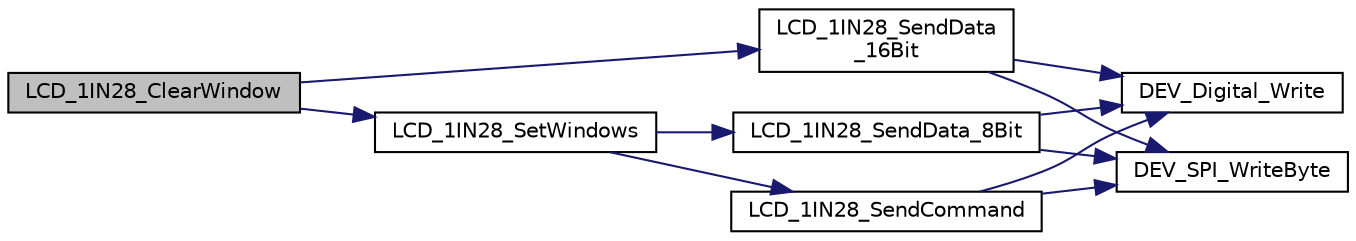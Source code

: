 digraph "LCD_1IN28_ClearWindow"
{
 // LATEX_PDF_SIZE
  bgcolor="transparent";
  edge [fontname="Helvetica",fontsize="10",labelfontname="Helvetica",labelfontsize="10"];
  node [fontname="Helvetica",fontsize="10",shape=record];
  rankdir="LR";
  Node1 [label="LCD_1IN28_ClearWindow",height=0.2,width=0.4,color="black", fillcolor="grey75", style="filled", fontcolor="black",tooltip="function: Refresh a certain area to the same color parameter : Xstart: Start UWORD x coordinate Ystar..."];
  Node1 -> Node2 [color="midnightblue",fontsize="10",style="solid",fontname="Helvetica"];
  Node2 [label="LCD_1IN28_SendData\l_16Bit",height=0.2,width=0.4,color="black",URL="$LCD__1in28_8c.html#ab668cb028f1177cf454637238616fcce",tooltip="function : send data parameter: Data : Write data"];
  Node2 -> Node3 [color="midnightblue",fontsize="10",style="solid",fontname="Helvetica"];
  Node3 [label="DEV_Digital_Write",height=0.2,width=0.4,color="black",URL="$DEV__Config_8c.html#a115bf3186fb590c5a9fa1bbfc2f38352",tooltip="GPIO read and write."];
  Node2 -> Node4 [color="midnightblue",fontsize="10",style="solid",fontname="Helvetica"];
  Node4 [label="DEV_SPI_WriteByte",height=0.2,width=0.4,color="black",URL="$DEV__Config_8c.html#a81090f78e7cb924d294d518b16ce3cc3",tooltip="SPI."];
  Node1 -> Node5 [color="midnightblue",fontsize="10",style="solid",fontname="Helvetica"];
  Node5 [label="LCD_1IN28_SetWindows",height=0.2,width=0.4,color="black",URL="$LCD__1in28_8c.html#acd05edcea026ac08a178c1b0653e223d",tooltip="function: Sets the start position and size of the display area parameter: Xstart : X direction Start ..."];
  Node5 -> Node6 [color="midnightblue",fontsize="10",style="solid",fontname="Helvetica"];
  Node6 [label="LCD_1IN28_SendCommand",height=0.2,width=0.4,color="black",URL="$LCD__1in28_8c.html#a2d4544449c2fbb5d7d30d007c4175d0e",tooltip="function : send command parameter: Reg : Command register"];
  Node6 -> Node3 [color="midnightblue",fontsize="10",style="solid",fontname="Helvetica"];
  Node6 -> Node4 [color="midnightblue",fontsize="10",style="solid",fontname="Helvetica"];
  Node5 -> Node7 [color="midnightblue",fontsize="10",style="solid",fontname="Helvetica"];
  Node7 [label="LCD_1IN28_SendData_8Bit",height=0.2,width=0.4,color="black",URL="$LCD__1in28_8c.html#a269938e6774f0acd809bb33c7d7ddc73",tooltip="function : send data parameter: Data : Write data"];
  Node7 -> Node3 [color="midnightblue",fontsize="10",style="solid",fontname="Helvetica"];
  Node7 -> Node4 [color="midnightblue",fontsize="10",style="solid",fontname="Helvetica"];
}
